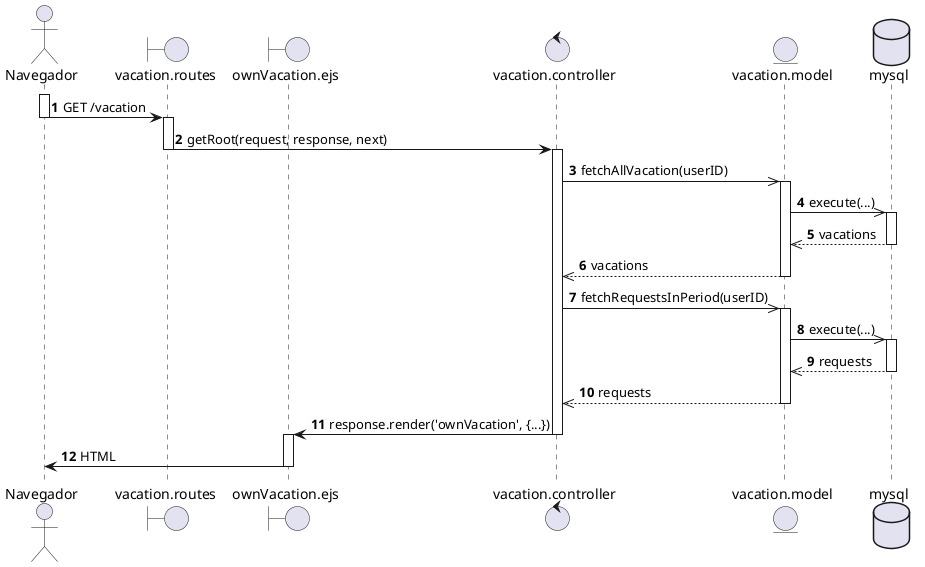 @startuml
actor Navegador
boundary "vacation.routes" as Routes
boundary "ownVacation.ejs" as Ejs
control "vacation.controller" as Controller
entity "vacation.model" as Model
database "mysql" as MySQL

autonumber

activate Navegador
Navegador -> Routes : GET /vacation
deactivate Navegador

activate Routes
Routes -> Controller : getRoot(request, response, next)
deactivate Routes

activate Controller
Controller ->> Model : fetchAllVacation(userID)
activate Model
Model ->> MySQL : execute(...)
activate MySQL
MySQL -->> Model : vacations
deactivate MySQL
Model -->> Controller : vacations
deactivate Model

Controller ->> Model : fetchRequestsInPeriod(userID)
activate Model
Model ->> MySQL : execute(...)
activate MySQL
MySQL -->> Model : requests
deactivate MySQL
Model -->> Controller : requests
deactivate Model

Controller -> Ejs : response.render('ownVacation', {...})
deactivate Controller

activate Ejs
Ejs -> Navegador : HTML
deactivate Ejs